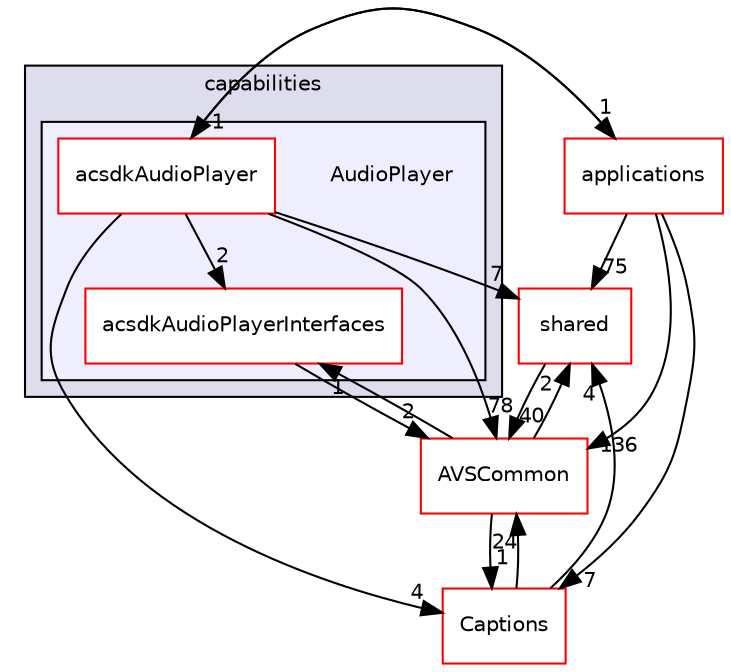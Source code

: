 digraph "/workplace/avs-device-sdk/capabilities/AudioPlayer" {
  compound=true
  node [ fontsize="10", fontname="Helvetica"];
  edge [ labelfontsize="10", labelfontname="Helvetica"];
  subgraph clusterdir_55f1e16e469d547c636a522dac21b8a1 {
    graph [ bgcolor="#ddddee", pencolor="black", label="capabilities" fontname="Helvetica", fontsize="10", URL="dir_55f1e16e469d547c636a522dac21b8a1.html"]
  subgraph clusterdir_21f9dc4a50fb8157fc2dede908335315 {
    graph [ bgcolor="#eeeeff", pencolor="black", label="" URL="dir_21f9dc4a50fb8157fc2dede908335315.html"];
    dir_21f9dc4a50fb8157fc2dede908335315 [shape=plaintext label="AudioPlayer"];
    dir_a2d3ccdd87c0e112b606df9d2c974581 [shape=box label="acsdkAudioPlayer" color="red" fillcolor="white" style="filled" URL="dir_a2d3ccdd87c0e112b606df9d2c974581.html"];
    dir_3fddb67373d44b7570953fd85440f300 [shape=box label="acsdkAudioPlayerInterfaces" color="red" fillcolor="white" style="filled" URL="dir_3fddb67373d44b7570953fd85440f300.html"];
  }
  }
  dir_9982052f7ce695d12571567315b2fafa [shape=box label="shared" fillcolor="white" style="filled" color="red" URL="dir_9982052f7ce695d12571567315b2fafa.html"];
  dir_a6e4fee11f07c3b70486e88fe92cbbdc [shape=box label="applications" fillcolor="white" style="filled" color="red" URL="dir_a6e4fee11f07c3b70486e88fe92cbbdc.html"];
  dir_de0e77330fd0ab33359e90b501923c8e [shape=box label="Captions" fillcolor="white" style="filled" color="red" URL="dir_de0e77330fd0ab33359e90b501923c8e.html"];
  dir_13e65effb2bde530b17b3d5eefcd0266 [shape=box label="AVSCommon" fillcolor="white" style="filled" color="red" URL="dir_13e65effb2bde530b17b3d5eefcd0266.html"];
  dir_9982052f7ce695d12571567315b2fafa->dir_13e65effb2bde530b17b3d5eefcd0266 [headlabel="40", labeldistance=1.5 headhref="dir_000116_000017.html"];
  dir_a2d3ccdd87c0e112b606df9d2c974581->dir_9982052f7ce695d12571567315b2fafa [headlabel="7", labeldistance=1.5 headhref="dir_000310_000116.html"];
  dir_a2d3ccdd87c0e112b606df9d2c974581->dir_a6e4fee11f07c3b70486e88fe92cbbdc [headlabel="1", labeldistance=1.5 headhref="dir_000310_000028.html"];
  dir_a2d3ccdd87c0e112b606df9d2c974581->dir_de0e77330fd0ab33359e90b501923c8e [headlabel="4", labeldistance=1.5 headhref="dir_000310_000502.html"];
  dir_a2d3ccdd87c0e112b606df9d2c974581->dir_13e65effb2bde530b17b3d5eefcd0266 [headlabel="78", labeldistance=1.5 headhref="dir_000310_000017.html"];
  dir_a2d3ccdd87c0e112b606df9d2c974581->dir_3fddb67373d44b7570953fd85440f300 [headlabel="2", labeldistance=1.5 headhref="dir_000310_000315.html"];
  dir_a6e4fee11f07c3b70486e88fe92cbbdc->dir_9982052f7ce695d12571567315b2fafa [headlabel="75", labeldistance=1.5 headhref="dir_000028_000116.html"];
  dir_a6e4fee11f07c3b70486e88fe92cbbdc->dir_a2d3ccdd87c0e112b606df9d2c974581 [headlabel="1", labeldistance=1.5 headhref="dir_000028_000310.html"];
  dir_a6e4fee11f07c3b70486e88fe92cbbdc->dir_de0e77330fd0ab33359e90b501923c8e [headlabel="7", labeldistance=1.5 headhref="dir_000028_000502.html"];
  dir_a6e4fee11f07c3b70486e88fe92cbbdc->dir_13e65effb2bde530b17b3d5eefcd0266 [headlabel="136", labeldistance=1.5 headhref="dir_000028_000017.html"];
  dir_de0e77330fd0ab33359e90b501923c8e->dir_9982052f7ce695d12571567315b2fafa [headlabel="4", labeldistance=1.5 headhref="dir_000502_000116.html"];
  dir_de0e77330fd0ab33359e90b501923c8e->dir_13e65effb2bde530b17b3d5eefcd0266 [headlabel="24", labeldistance=1.5 headhref="dir_000502_000017.html"];
  dir_13e65effb2bde530b17b3d5eefcd0266->dir_9982052f7ce695d12571567315b2fafa [headlabel="2", labeldistance=1.5 headhref="dir_000017_000116.html"];
  dir_13e65effb2bde530b17b3d5eefcd0266->dir_de0e77330fd0ab33359e90b501923c8e [headlabel="1", labeldistance=1.5 headhref="dir_000017_000502.html"];
  dir_13e65effb2bde530b17b3d5eefcd0266->dir_3fddb67373d44b7570953fd85440f300 [headlabel="1", labeldistance=1.5 headhref="dir_000017_000315.html"];
  dir_3fddb67373d44b7570953fd85440f300->dir_13e65effb2bde530b17b3d5eefcd0266 [headlabel="2", labeldistance=1.5 headhref="dir_000315_000017.html"];
}
